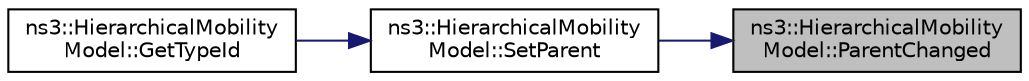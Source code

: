 digraph "ns3::HierarchicalMobilityModel::ParentChanged"
{
 // LATEX_PDF_SIZE
  edge [fontname="Helvetica",fontsize="10",labelfontname="Helvetica",labelfontsize="10"];
  node [fontname="Helvetica",fontsize="10",shape=record];
  rankdir="RL";
  Node1 [label="ns3::HierarchicalMobility\lModel::ParentChanged",height=0.2,width=0.4,color="black", fillcolor="grey75", style="filled", fontcolor="black",tooltip="Callback for when parent mobility model course change occurs."];
  Node1 -> Node2 [dir="back",color="midnightblue",fontsize="10",style="solid",fontname="Helvetica"];
  Node2 [label="ns3::HierarchicalMobility\lModel::SetParent",height=0.2,width=0.4,color="black", fillcolor="white", style="filled",URL="$classns3_1_1_hierarchical_mobility_model.html#a703a6a61e730333fb1527ce03c893cff",tooltip="Sets the parent mobility model to a new one."];
  Node2 -> Node3 [dir="back",color="midnightblue",fontsize="10",style="solid",fontname="Helvetica"];
  Node3 [label="ns3::HierarchicalMobility\lModel::GetTypeId",height=0.2,width=0.4,color="black", fillcolor="white", style="filled",URL="$classns3_1_1_hierarchical_mobility_model.html#a0d4203c545238561910673a520994b76",tooltip="Register this type with the TypeId system."];
}

